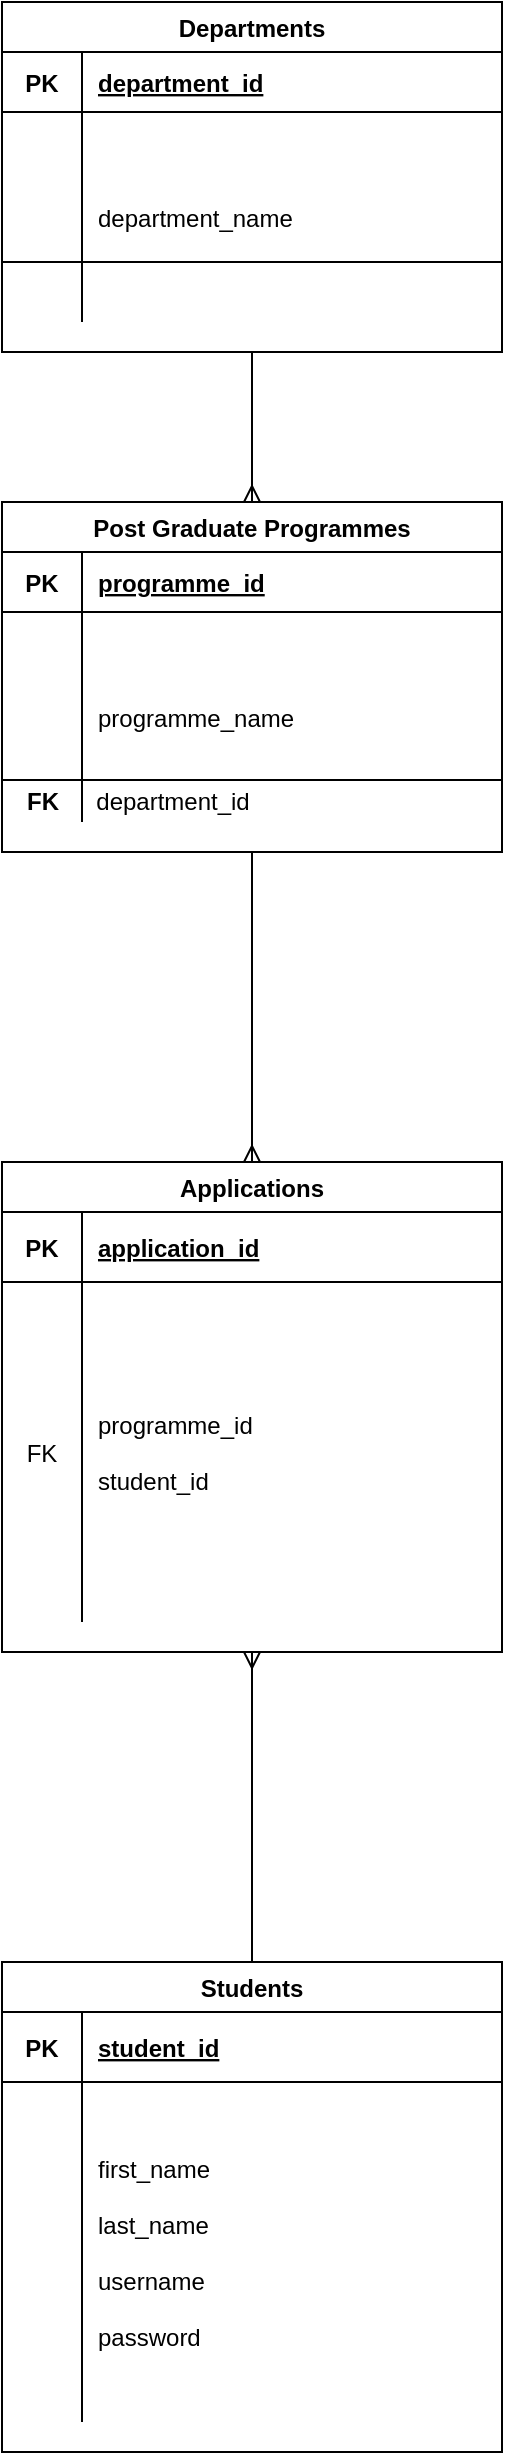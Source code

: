 <mxfile version="14.0.1" type="github">
  <diagram id="R2lEEEUBdFMjLlhIrx00" name="Page-1">
    <mxGraphModel dx="868" dy="450" grid="1" gridSize="10" guides="1" tooltips="1" connect="1" arrows="1" fold="1" page="1" pageScale="1" pageWidth="850" pageHeight="1100" math="0" shadow="0" extFonts="Permanent Marker^https://fonts.googleapis.com/css?family=Permanent+Marker">
      <root>
        <mxCell id="0" />
        <mxCell id="1" parent="0" />
        <mxCell id="wv9HqOi9szLo1IIF1QLG-53" style="edgeStyle=orthogonalEdgeStyle;rounded=0;orthogonalLoop=1;jettySize=auto;html=1;exitX=0.5;exitY=1;exitDx=0;exitDy=0;entryX=0.5;entryY=0;entryDx=0;entryDy=0;endArrow=ERmany;endFill=0;" parent="1" source="wv9HqOi9szLo1IIF1QLG-39" target="wv9HqOi9szLo1IIF1QLG-62" edge="1">
          <mxGeometry relative="1" as="geometry">
            <mxPoint x="365" y="430" as="targetPoint" />
          </mxGeometry>
        </mxCell>
        <mxCell id="wv9HqOi9szLo1IIF1QLG-39" value="Departments" style="shape=table;startSize=25;container=1;collapsible=1;childLayout=tableLayout;fixedRows=1;rowLines=0;fontStyle=1;align=center;resizeLast=1;" parent="1" vertex="1">
          <mxGeometry x="240" y="190" width="250" height="175" as="geometry">
            <mxRectangle x="240" y="-20" width="90" height="30" as="alternateBounds" />
          </mxGeometry>
        </mxCell>
        <mxCell id="wv9HqOi9szLo1IIF1QLG-40" value="" style="shape=partialRectangle;collapsible=0;dropTarget=0;pointerEvents=0;fillColor=none;points=[[0,0.5],[1,0.5]];portConstraint=eastwest;top=0;left=0;right=0;bottom=1;" parent="wv9HqOi9szLo1IIF1QLG-39" vertex="1">
          <mxGeometry y="25" width="250" height="30" as="geometry" />
        </mxCell>
        <mxCell id="wv9HqOi9szLo1IIF1QLG-41" value="PK" style="shape=partialRectangle;overflow=hidden;connectable=0;fillColor=none;top=0;left=0;bottom=0;right=0;fontStyle=1;" parent="wv9HqOi9szLo1IIF1QLG-40" vertex="1">
          <mxGeometry width="40" height="30" as="geometry" />
        </mxCell>
        <mxCell id="wv9HqOi9szLo1IIF1QLG-42" value="department_id" style="shape=partialRectangle;overflow=hidden;connectable=0;fillColor=none;top=0;left=0;bottom=0;right=0;align=left;spacingLeft=6;fontStyle=5;" parent="wv9HqOi9szLo1IIF1QLG-40" vertex="1">
          <mxGeometry x="40" width="210" height="30" as="geometry" />
        </mxCell>
        <mxCell id="wv9HqOi9szLo1IIF1QLG-43" value="" style="shape=partialRectangle;collapsible=0;dropTarget=0;pointerEvents=0;fillColor=none;points=[[0,0.5],[1,0.5]];portConstraint=eastwest;top=0;left=0;right=0;bottom=0;" parent="wv9HqOi9szLo1IIF1QLG-39" vertex="1">
          <mxGeometry y="55" width="250" height="105" as="geometry" />
        </mxCell>
        <mxCell id="wv9HqOi9szLo1IIF1QLG-44" value="" style="shape=partialRectangle;overflow=hidden;connectable=0;fillColor=none;top=0;left=0;bottom=0;right=0;verticalAlign=bottom;" parent="wv9HqOi9szLo1IIF1QLG-43" vertex="1">
          <mxGeometry width="40" height="105" as="geometry" />
        </mxCell>
        <mxCell id="wv9HqOi9szLo1IIF1QLG-45" value="department_name" style="shape=partialRectangle;overflow=hidden;connectable=0;fillColor=none;top=0;left=0;bottom=0;right=0;align=left;spacingLeft=6;" parent="wv9HqOi9szLo1IIF1QLG-43" vertex="1">
          <mxGeometry x="40" width="210" height="105" as="geometry" />
        </mxCell>
        <mxCell id="wv9HqOi9szLo1IIF1QLG-55" value="" style="shape=partialRectangle;overflow=hidden;connectable=0;fillColor=none;top=0;left=0;bottom=0;right=0;" parent="1" vertex="1">
          <mxGeometry x="250" y="255" width="30" height="30" as="geometry" />
        </mxCell>
        <mxCell id="wv9HqOi9szLo1IIF1QLG-57" value="" style="endArrow=none;html=1;rounded=0;" parent="1" edge="1">
          <mxGeometry relative="1" as="geometry">
            <mxPoint x="240" y="320" as="sourcePoint" />
            <mxPoint x="400" y="320" as="targetPoint" />
          </mxGeometry>
        </mxCell>
        <mxCell id="wv9HqOi9szLo1IIF1QLG-58" value="" style="resizable=0;html=1;align=right;verticalAlign=bottom;" parent="wv9HqOi9szLo1IIF1QLG-57" connectable="0" vertex="1">
          <mxGeometry x="1" relative="1" as="geometry" />
        </mxCell>
        <mxCell id="wv9HqOi9szLo1IIF1QLG-59" value="" style="endArrow=none;html=1;rounded=0;" parent="1" edge="1">
          <mxGeometry relative="1" as="geometry">
            <mxPoint x="330" y="320" as="sourcePoint" />
            <mxPoint x="490" y="320" as="targetPoint" />
          </mxGeometry>
        </mxCell>
        <mxCell id="wv9HqOi9szLo1IIF1QLG-60" value="" style="resizable=0;html=1;align=right;verticalAlign=bottom;" parent="wv9HqOi9szLo1IIF1QLG-59" connectable="0" vertex="1">
          <mxGeometry x="1" relative="1" as="geometry" />
        </mxCell>
        <mxCell id="wv9HqOi9szLo1IIF1QLG-82" style="edgeStyle=orthogonalEdgeStyle;rounded=0;orthogonalLoop=1;jettySize=auto;html=1;exitX=0.5;exitY=1;exitDx=0;exitDy=0;entryX=0.5;entryY=0;entryDx=0;entryDy=0;endArrow=ERmany;endFill=0;" parent="1" source="wv9HqOi9szLo1IIF1QLG-62" target="wv9HqOi9szLo1IIF1QLG-75" edge="1">
          <mxGeometry relative="1" as="geometry" />
        </mxCell>
        <mxCell id="wv9HqOi9szLo1IIF1QLG-62" value="Post Graduate Programmes" style="shape=table;startSize=25;container=1;collapsible=1;childLayout=tableLayout;fixedRows=1;rowLines=0;fontStyle=1;align=center;resizeLast=1;" parent="1" vertex="1">
          <mxGeometry x="240" y="440" width="250" height="175" as="geometry">
            <mxRectangle x="240" y="-20" width="90" height="30" as="alternateBounds" />
          </mxGeometry>
        </mxCell>
        <mxCell id="wv9HqOi9szLo1IIF1QLG-63" value="" style="shape=partialRectangle;collapsible=0;dropTarget=0;pointerEvents=0;fillColor=none;points=[[0,0.5],[1,0.5]];portConstraint=eastwest;top=0;left=0;right=0;bottom=1;" parent="wv9HqOi9szLo1IIF1QLG-62" vertex="1">
          <mxGeometry y="25" width="250" height="30" as="geometry" />
        </mxCell>
        <mxCell id="wv9HqOi9szLo1IIF1QLG-64" value="PK" style="shape=partialRectangle;overflow=hidden;connectable=0;fillColor=none;top=0;left=0;bottom=0;right=0;fontStyle=1;" parent="wv9HqOi9szLo1IIF1QLG-63" vertex="1">
          <mxGeometry width="40" height="30" as="geometry" />
        </mxCell>
        <mxCell id="wv9HqOi9szLo1IIF1QLG-65" value="programme_id" style="shape=partialRectangle;overflow=hidden;connectable=0;fillColor=none;top=0;left=0;bottom=0;right=0;align=left;spacingLeft=6;fontStyle=5;" parent="wv9HqOi9szLo1IIF1QLG-63" vertex="1">
          <mxGeometry x="40" width="210" height="30" as="geometry" />
        </mxCell>
        <mxCell id="wv9HqOi9szLo1IIF1QLG-66" value="" style="shape=partialRectangle;collapsible=0;dropTarget=0;pointerEvents=0;fillColor=none;points=[[0,0.5],[1,0.5]];portConstraint=eastwest;top=0;left=0;right=0;bottom=0;" parent="wv9HqOi9szLo1IIF1QLG-62" vertex="1">
          <mxGeometry y="55" width="250" height="105" as="geometry" />
        </mxCell>
        <mxCell id="wv9HqOi9szLo1IIF1QLG-67" value="" style="shape=partialRectangle;overflow=hidden;connectable=0;fillColor=none;top=0;left=0;bottom=0;right=0;verticalAlign=bottom;" parent="wv9HqOi9szLo1IIF1QLG-66" vertex="1">
          <mxGeometry width="40" height="105" as="geometry" />
        </mxCell>
        <mxCell id="wv9HqOi9szLo1IIF1QLG-68" value="programme_name" style="shape=partialRectangle;overflow=hidden;connectable=0;fillColor=none;top=0;left=0;bottom=0;right=0;align=left;spacingLeft=6;" parent="wv9HqOi9szLo1IIF1QLG-66" vertex="1">
          <mxGeometry x="40" width="210" height="105" as="geometry" />
        </mxCell>
        <mxCell id="wv9HqOi9szLo1IIF1QLG-69" value="&lt;b&gt;FK&lt;/b&gt;" style="text;html=1;align=center;verticalAlign=middle;resizable=0;points=[];autosize=1;" parent="1" vertex="1">
          <mxGeometry x="245" y="580" width="30" height="20" as="geometry" />
        </mxCell>
        <mxCell id="wv9HqOi9szLo1IIF1QLG-70" value="&lt;span style=&quot;text-align: left&quot;&gt;department&lt;/span&gt;_id" style="text;html=1;align=center;verticalAlign=middle;resizable=0;points=[];autosize=1;" parent="1" vertex="1">
          <mxGeometry x="280" y="580" width="90" height="20" as="geometry" />
        </mxCell>
        <mxCell id="wv9HqOi9szLo1IIF1QLG-71" value="" style="endArrow=none;html=1;rounded=0;" parent="1" edge="1">
          <mxGeometry relative="1" as="geometry">
            <mxPoint x="240" y="579" as="sourcePoint" />
            <mxPoint x="400" y="579" as="targetPoint" />
          </mxGeometry>
        </mxCell>
        <mxCell id="wv9HqOi9szLo1IIF1QLG-72" value="" style="resizable=0;html=1;align=right;verticalAlign=bottom;" parent="wv9HqOi9szLo1IIF1QLG-71" connectable="0" vertex="1">
          <mxGeometry x="1" relative="1" as="geometry" />
        </mxCell>
        <mxCell id="wv9HqOi9szLo1IIF1QLG-73" value="" style="endArrow=none;html=1;rounded=0;" parent="1" edge="1">
          <mxGeometry relative="1" as="geometry">
            <mxPoint x="330" y="579" as="sourcePoint" />
            <mxPoint x="490" y="579" as="targetPoint" />
          </mxGeometry>
        </mxCell>
        <mxCell id="wv9HqOi9szLo1IIF1QLG-74" value="" style="resizable=0;html=1;align=right;verticalAlign=bottom;" parent="wv9HqOi9szLo1IIF1QLG-73" connectable="0" vertex="1">
          <mxGeometry x="1" relative="1" as="geometry" />
        </mxCell>
        <mxCell id="wv9HqOi9szLo1IIF1QLG-75" value="Applications" style="shape=table;startSize=25;container=1;collapsible=1;childLayout=tableLayout;fixedRows=1;rowLines=0;fontStyle=1;align=center;resizeLast=1;" parent="1" vertex="1">
          <mxGeometry x="240" y="770" width="250" height="245" as="geometry">
            <mxRectangle x="240" y="-20" width="90" height="30" as="alternateBounds" />
          </mxGeometry>
        </mxCell>
        <mxCell id="wv9HqOi9szLo1IIF1QLG-76" value="" style="shape=partialRectangle;collapsible=0;dropTarget=0;pointerEvents=0;fillColor=none;points=[[0,0.5],[1,0.5]];portConstraint=eastwest;top=0;left=0;right=0;bottom=1;" parent="wv9HqOi9szLo1IIF1QLG-75" vertex="1">
          <mxGeometry y="25" width="250" height="35" as="geometry" />
        </mxCell>
        <mxCell id="wv9HqOi9szLo1IIF1QLG-77" value="PK" style="shape=partialRectangle;overflow=hidden;connectable=0;fillColor=none;top=0;left=0;bottom=0;right=0;fontStyle=1;" parent="wv9HqOi9szLo1IIF1QLG-76" vertex="1">
          <mxGeometry width="40" height="35" as="geometry" />
        </mxCell>
        <mxCell id="wv9HqOi9szLo1IIF1QLG-78" value="application_id" style="shape=partialRectangle;overflow=hidden;connectable=0;fillColor=none;top=0;left=0;bottom=0;right=0;align=left;spacingLeft=6;fontStyle=5;" parent="wv9HqOi9szLo1IIF1QLG-76" vertex="1">
          <mxGeometry x="40" width="210" height="35" as="geometry" />
        </mxCell>
        <mxCell id="wv9HqOi9szLo1IIF1QLG-79" value="" style="shape=partialRectangle;collapsible=0;dropTarget=0;pointerEvents=0;fillColor=none;points=[[0,0.5],[1,0.5]];portConstraint=eastwest;top=0;left=0;right=0;bottom=0;" parent="wv9HqOi9szLo1IIF1QLG-75" vertex="1">
          <mxGeometry y="60" width="250" height="170" as="geometry" />
        </mxCell>
        <mxCell id="wv9HqOi9szLo1IIF1QLG-80" value="FK" style="shape=partialRectangle;overflow=hidden;connectable=0;fillColor=none;top=0;left=0;bottom=0;right=0;verticalAlign=middle;" parent="wv9HqOi9szLo1IIF1QLG-79" vertex="1">
          <mxGeometry width="40" height="170" as="geometry" />
        </mxCell>
        <mxCell id="wv9HqOi9szLo1IIF1QLG-81" value="programme_id&#xa;&#xa;student_id" style="shape=partialRectangle;overflow=hidden;connectable=0;fillColor=none;top=0;left=0;bottom=0;right=0;align=left;spacingLeft=6;" parent="wv9HqOi9szLo1IIF1QLG-79" vertex="1">
          <mxGeometry x="40" width="210" height="170" as="geometry" />
        </mxCell>
        <mxCell id="wjlrqdaQZTjdLhne0YL_-8" style="edgeStyle=orthogonalEdgeStyle;rounded=0;orthogonalLoop=1;jettySize=auto;html=1;exitX=0.5;exitY=0;exitDx=0;exitDy=0;entryX=0.5;entryY=1;entryDx=0;entryDy=0;endArrow=ERmany;endFill=0;" edge="1" parent="1" source="wjlrqdaQZTjdLhne0YL_-1" target="wv9HqOi9szLo1IIF1QLG-75">
          <mxGeometry relative="1" as="geometry" />
        </mxCell>
        <mxCell id="wjlrqdaQZTjdLhne0YL_-1" value="Students" style="shape=table;startSize=25;container=1;collapsible=1;childLayout=tableLayout;fixedRows=1;rowLines=0;fontStyle=1;align=center;resizeLast=1;" vertex="1" parent="1">
          <mxGeometry x="240" y="1170" width="250" height="245" as="geometry">
            <mxRectangle x="240" y="-20" width="90" height="30" as="alternateBounds" />
          </mxGeometry>
        </mxCell>
        <mxCell id="wjlrqdaQZTjdLhne0YL_-2" value="" style="shape=partialRectangle;collapsible=0;dropTarget=0;pointerEvents=0;fillColor=none;points=[[0,0.5],[1,0.5]];portConstraint=eastwest;top=0;left=0;right=0;bottom=1;" vertex="1" parent="wjlrqdaQZTjdLhne0YL_-1">
          <mxGeometry y="25" width="250" height="35" as="geometry" />
        </mxCell>
        <mxCell id="wjlrqdaQZTjdLhne0YL_-3" value="PK" style="shape=partialRectangle;overflow=hidden;connectable=0;fillColor=none;top=0;left=0;bottom=0;right=0;fontStyle=1;" vertex="1" parent="wjlrqdaQZTjdLhne0YL_-2">
          <mxGeometry width="40" height="35" as="geometry" />
        </mxCell>
        <mxCell id="wjlrqdaQZTjdLhne0YL_-4" value="student_id" style="shape=partialRectangle;overflow=hidden;connectable=0;fillColor=none;top=0;left=0;bottom=0;right=0;align=left;spacingLeft=6;fontStyle=5;" vertex="1" parent="wjlrqdaQZTjdLhne0YL_-2">
          <mxGeometry x="40" width="210" height="35" as="geometry" />
        </mxCell>
        <mxCell id="wjlrqdaQZTjdLhne0YL_-5" value="" style="shape=partialRectangle;collapsible=0;dropTarget=0;pointerEvents=0;fillColor=none;points=[[0,0.5],[1,0.5]];portConstraint=eastwest;top=0;left=0;right=0;bottom=0;" vertex="1" parent="wjlrqdaQZTjdLhne0YL_-1">
          <mxGeometry y="60" width="250" height="170" as="geometry" />
        </mxCell>
        <mxCell id="wjlrqdaQZTjdLhne0YL_-6" value="" style="shape=partialRectangle;overflow=hidden;connectable=0;fillColor=none;top=0;left=0;bottom=0;right=0;verticalAlign=bottom;" vertex="1" parent="wjlrqdaQZTjdLhne0YL_-5">
          <mxGeometry width="40" height="170" as="geometry" />
        </mxCell>
        <mxCell id="wjlrqdaQZTjdLhne0YL_-7" value="first_name&#xa;&#xa;last_name&#xa;&#xa;username&#xa;&#xa;password" style="shape=partialRectangle;overflow=hidden;connectable=0;fillColor=none;top=0;left=0;bottom=0;right=0;align=left;spacingLeft=6;" vertex="1" parent="wjlrqdaQZTjdLhne0YL_-5">
          <mxGeometry x="40" width="210" height="170" as="geometry" />
        </mxCell>
      </root>
    </mxGraphModel>
  </diagram>
</mxfile>
